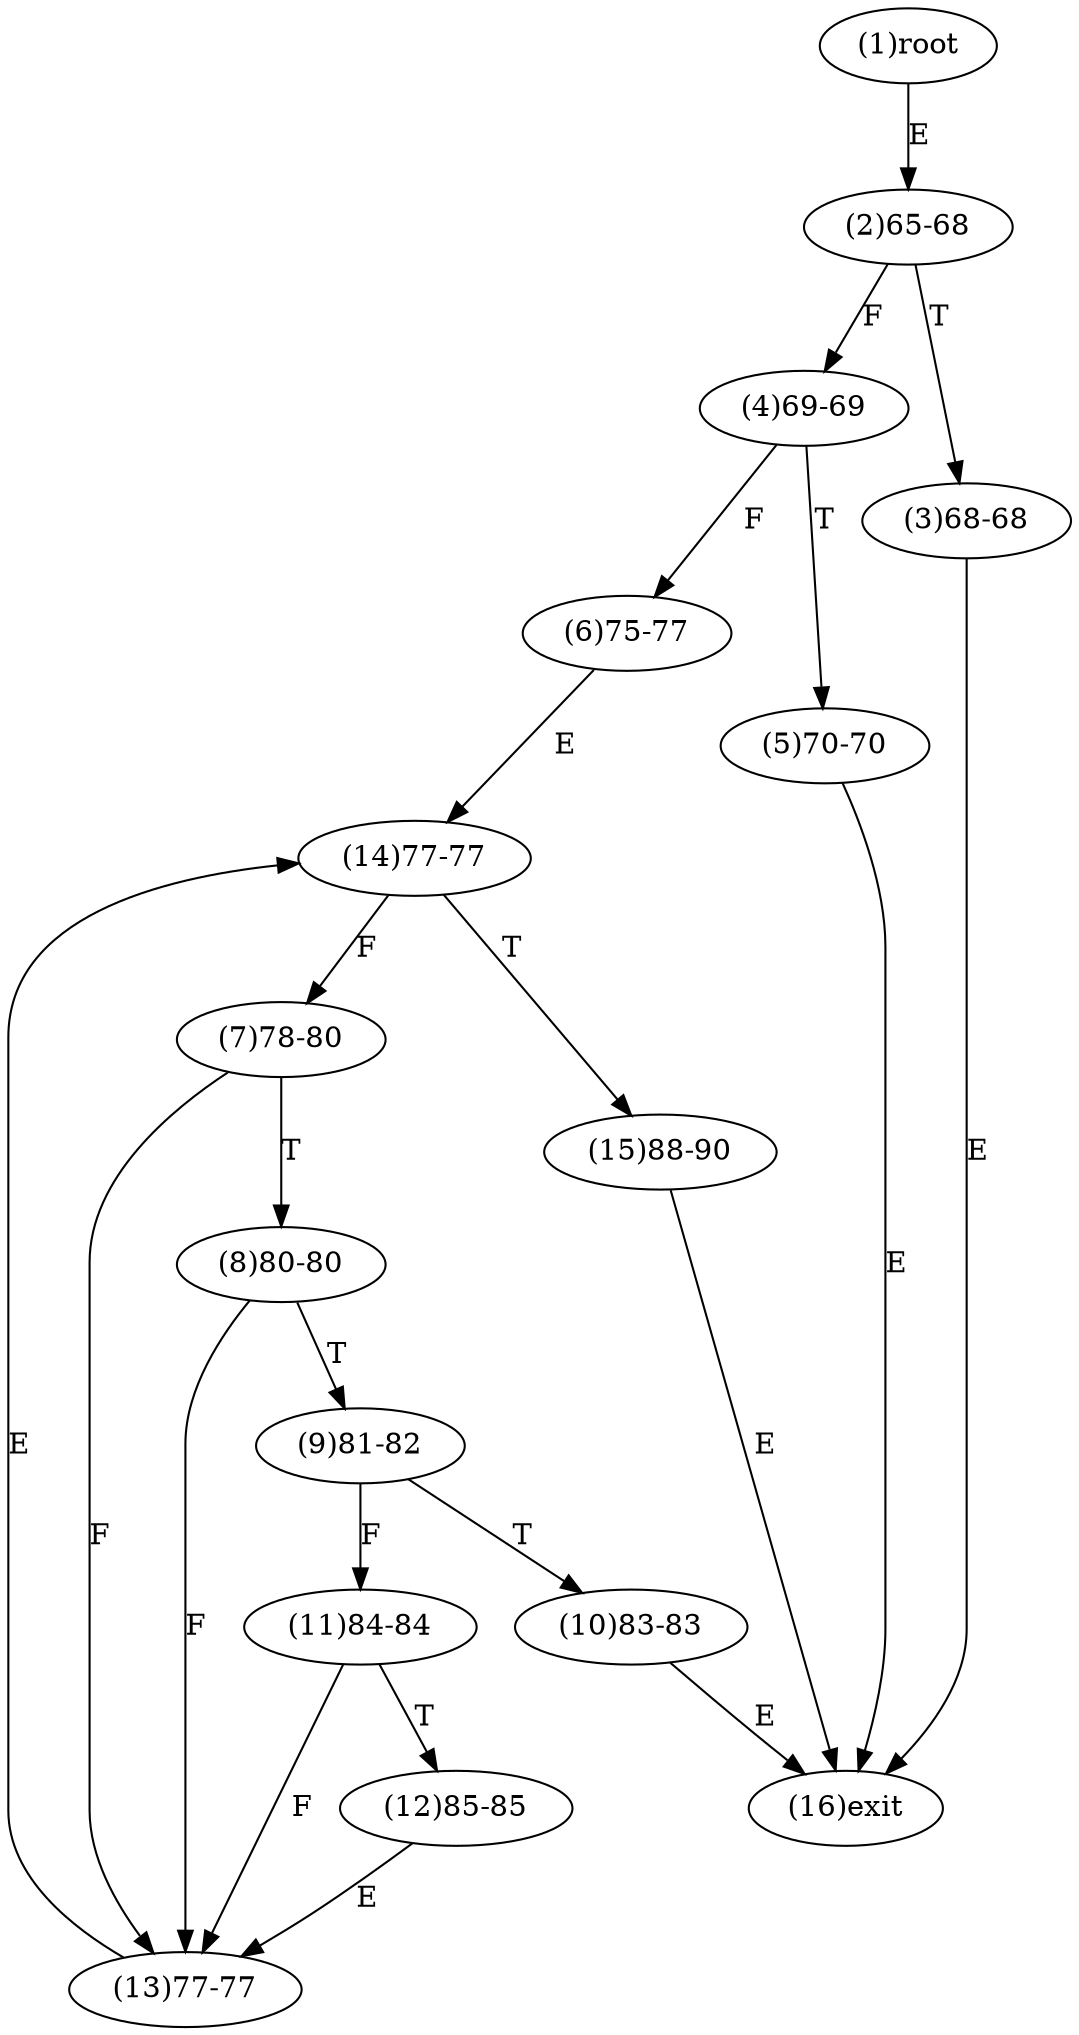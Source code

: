 digraph "" { 
1[ label="(1)root"];
2[ label="(2)65-68"];
3[ label="(3)68-68"];
4[ label="(4)69-69"];
5[ label="(5)70-70"];
6[ label="(6)75-77"];
7[ label="(7)78-80"];
8[ label="(8)80-80"];
9[ label="(9)81-82"];
10[ label="(10)83-83"];
11[ label="(11)84-84"];
12[ label="(12)85-85"];
13[ label="(13)77-77"];
14[ label="(14)77-77"];
15[ label="(15)88-90"];
16[ label="(16)exit"];
1->2[ label="E"];
2->4[ label="F"];
2->3[ label="T"];
3->16[ label="E"];
4->6[ label="F"];
4->5[ label="T"];
5->16[ label="E"];
6->14[ label="E"];
7->13[ label="F"];
7->8[ label="T"];
8->13[ label="F"];
8->9[ label="T"];
9->11[ label="F"];
9->10[ label="T"];
10->16[ label="E"];
11->13[ label="F"];
11->12[ label="T"];
12->13[ label="E"];
13->14[ label="E"];
14->7[ label="F"];
14->15[ label="T"];
15->16[ label="E"];
}